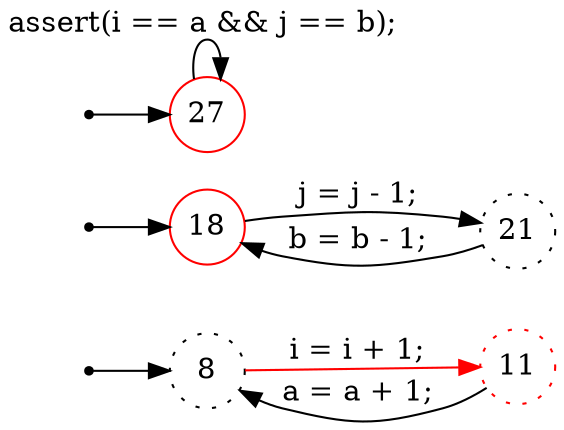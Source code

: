 digraph finite_state_machine {
	rankdir=LR
	size="8,5"
	94105801518480 [label = 8, shape = doublecircle, fixedsize = true]; 
	s94105801518480 [shape = point];
	94105801510576 [label = 18, shape = doublecircle, color = red, fixedsize = true]; 
	s94105801510576 [shape = point];
	94105801511488 [label = 27, shape = doublecircle, color = red, fixedsize = true]; 
	s94105801511488 [shape = point];
	 94105801518480 [label = 8, shape = circle, fixedsize = true , style = dotted];
	 94105801510304 [label = 11, shape = circle, color = red, fixedsize = true , style = dotted];
	 94105801510576 [label = 18, shape = circle, color = red, fixedsize = true ];
	 94105801511184 [label = 21, shape = circle, fixedsize = true , style = dotted];
	 94105801511488 [label = 27, shape = circle, color = red, fixedsize = true ];
	s94105801518480 -> 94105801518480;
	s94105801510576 -> 94105801510576;
	s94105801511488 -> 94105801511488;
	94105801518480 -> 94105801510304 [color = red, label = "i = i + 1; "];
	94105801510304 -> 94105801518480 [ label = "a = a + 1; "];
	94105801510576 -> 94105801511184 [ label = "j = j - 1; "];
	94105801511184 -> 94105801510576 [ label = "b = b - 1; "];
	94105801511488 -> 94105801511488 [ label = "assert(i == a && j == b); "];
}